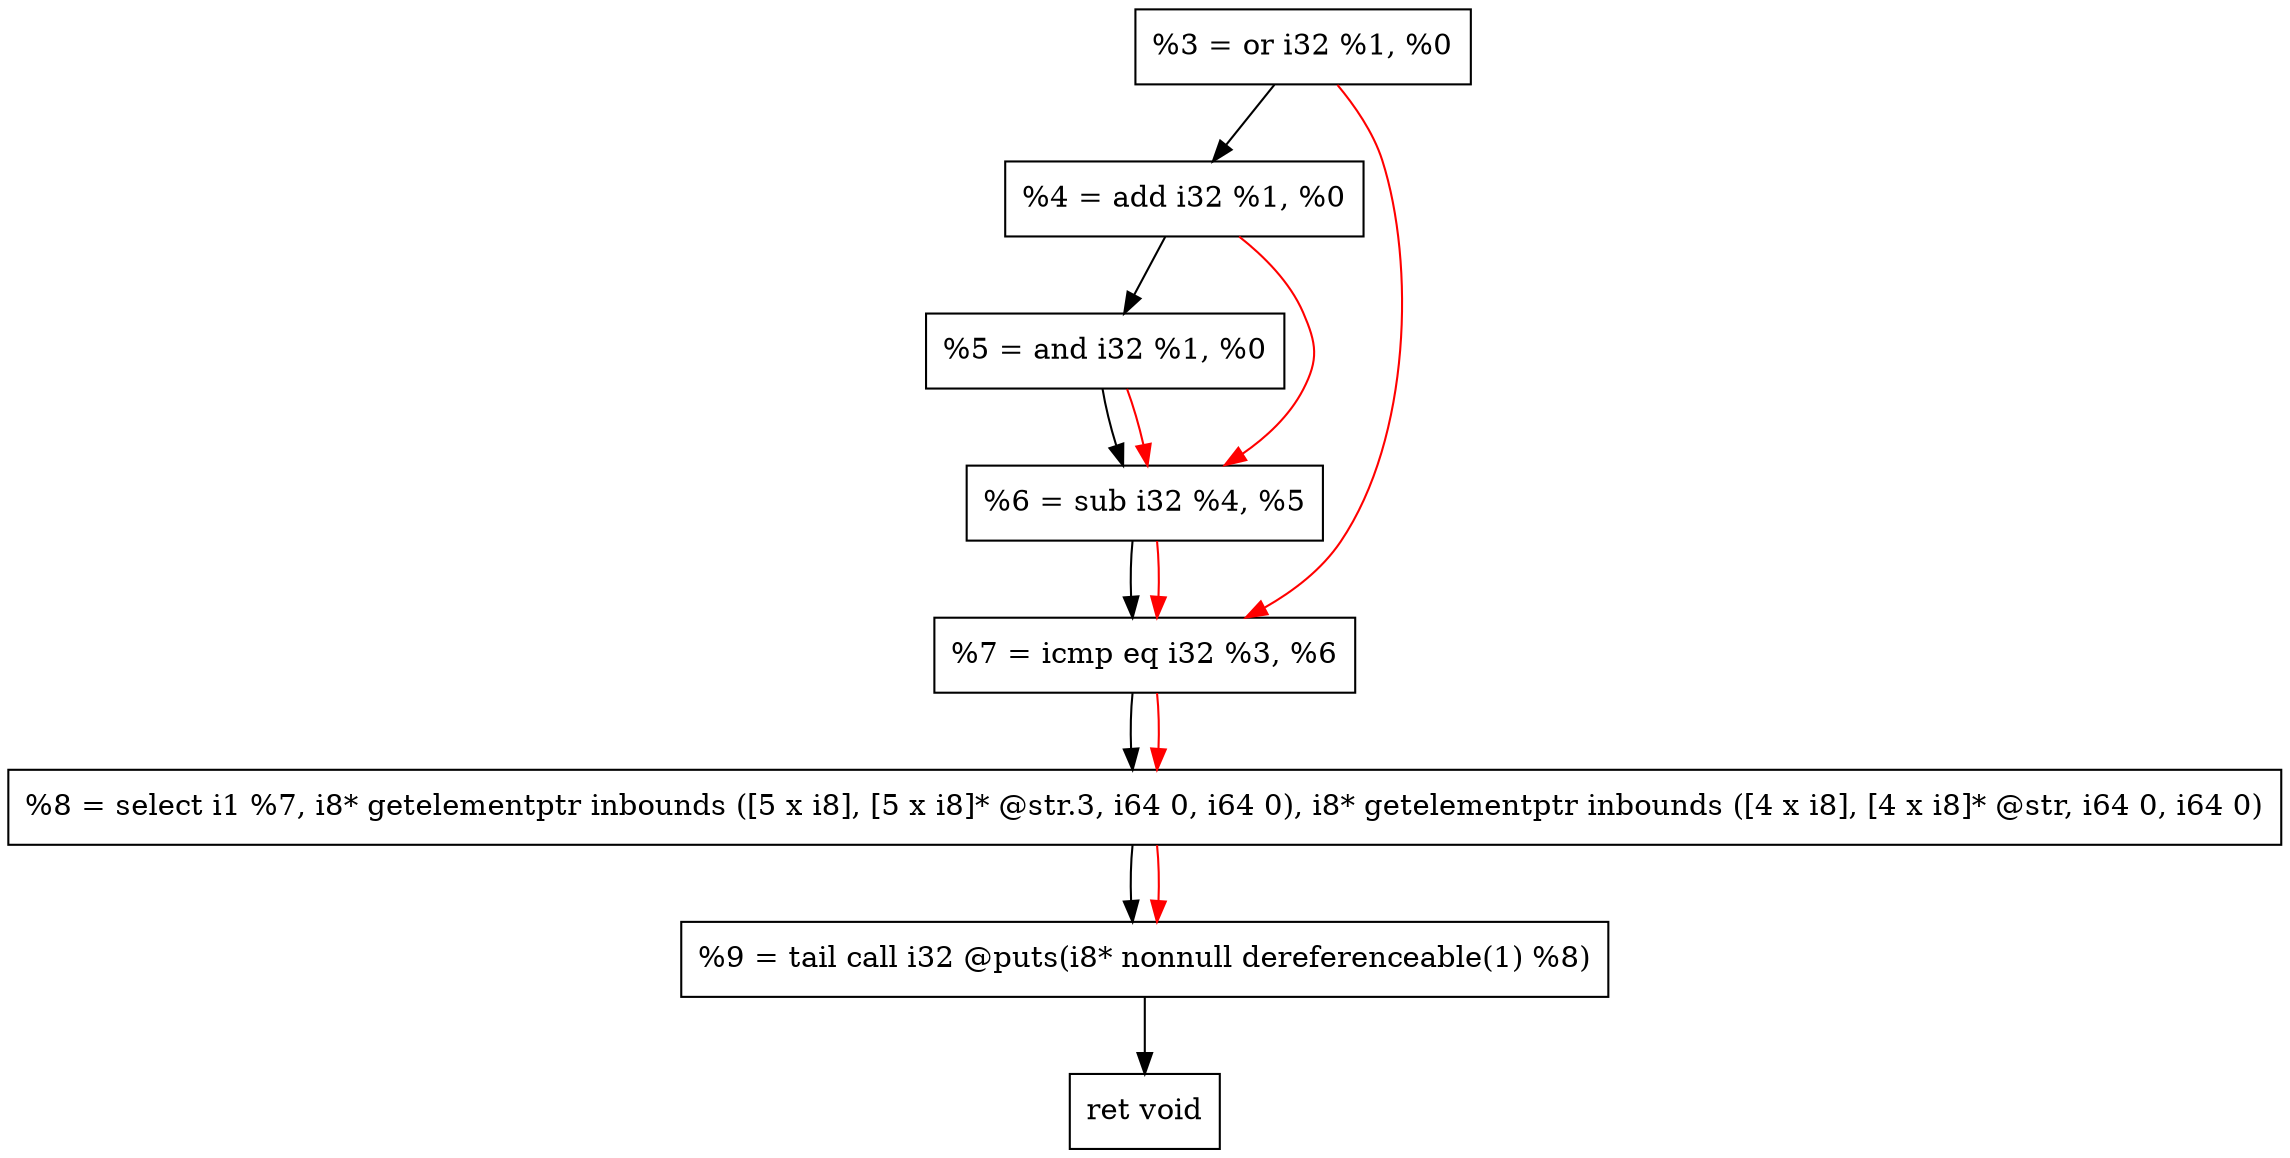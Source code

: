 digraph "DFG for'crackme' function" {
	Node0x54e1b0[shape=record, label="  %3 = or i32 %1, %0"];
	Node0x54e220[shape=record, label="  %4 = add i32 %1, %0"];
	Node0x54e2e0[shape=record, label="  %5 = and i32 %1, %0"];
	Node0x54e350[shape=record, label="  %6 = sub i32 %4, %5"];
	Node0x54e3c0[shape=record, label="  %7 = icmp eq i32 %3, %6"];
	Node0x4ef268[shape=record, label="  %8 = select i1 %7, i8* getelementptr inbounds ([5 x i8], [5 x i8]* @str.3, i64 0, i64 0), i8* getelementptr inbounds ([4 x i8], [4 x i8]* @str, i64 0, i64 0)"];
	Node0x54ee40[shape=record, label="  %9 = tail call i32 @puts(i8* nonnull dereferenceable(1) %8)"];
	Node0x54ee90[shape=record, label="  ret void"];
	Node0x54e1b0 -> Node0x54e220;
	Node0x54e220 -> Node0x54e2e0;
	Node0x54e2e0 -> Node0x54e350;
	Node0x54e350 -> Node0x54e3c0;
	Node0x54e3c0 -> Node0x4ef268;
	Node0x4ef268 -> Node0x54ee40;
	Node0x54ee40 -> Node0x54ee90;
edge [color=red]
	Node0x54e220 -> Node0x54e350;
	Node0x54e2e0 -> Node0x54e350;
	Node0x54e1b0 -> Node0x54e3c0;
	Node0x54e350 -> Node0x54e3c0;
	Node0x54e3c0 -> Node0x4ef268;
	Node0x4ef268 -> Node0x54ee40;
}
